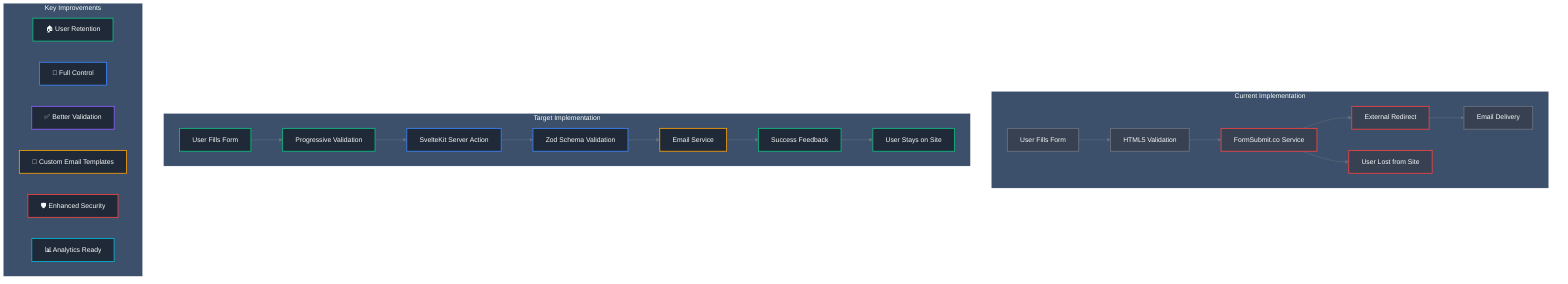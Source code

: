 %%{init: {'theme':'dark', 'themeVariables': { 'primaryColor': '#1f2937', 'primaryTextColor': '#f9fafb', 'primaryBorderColor': '#374151', 'lineColor': '#6b7280', 'secondaryColor': '#374151', 'tertiaryColor': '#111827', 'background': '#111827', 'mainBkg': '#1f2937', 'secondBkg': '#374151'}}}%%
graph TB
    subgraph "Current Implementation"
        A1[User Fills Form]
        A2[HTML5 Validation]
        A3[FormSubmit.co Service]
        A4[External Redirect]
        A5[Email Delivery]
        A6[User Lost from Site]
        
        A1 --> A2
        A2 --> A3
        A3 --> A4
        A4 --> A5
        A3 --> A6
        
        style A1 fill:#374151,stroke:#6b7280,stroke-width:2px,color:#f9fafb
        style A2 fill:#374151,stroke:#6b7280,stroke-width:2px,color:#f9fafb
        style A3 fill:#374151,stroke:#ef4444,stroke-width:2px,color:#f9fafb
        style A4 fill:#374151,stroke:#ef4444,stroke-width:2px,color:#f9fafb
        style A5 fill:#374151,stroke:#6b7280,stroke-width:2px,color:#f9fafb
        style A6 fill:#374151,stroke:#ef4444,stroke-width:2px,color:#f9fafb
    end
    
    subgraph "Target Implementation"
        B1[User Fills Form]
        B2[Progressive Validation]
        B3[SvelteKit Server Action]
        B4[Zod Schema Validation]
        B5[Email Service]
        B6[Success Feedback]
        B7[User Stays on Site]
        
        B1 --> B2
        B2 --> B3
        B3 --> B4
        B4 --> B5
        B5 --> B6
        B6 --> B7
        
        style B1 fill:#1f2937,stroke:#10b981,stroke-width:2px,color:#f9fafb
        style B2 fill:#1f2937,stroke:#10b981,stroke-width:2px,color:#f9fafb
        style B3 fill:#1f2937,stroke:#3b82f6,stroke-width:2px,color:#f9fafb
        style B4 fill:#1f2937,stroke:#3b82f6,stroke-width:2px,color:#f9fafb
        style B5 fill:#1f2937,stroke:#f59e0b,stroke-width:2px,color:#f9fafb
        style B6 fill:#1f2937,stroke:#10b981,stroke-width:2px,color:#f9fafb
        style B7 fill:#1f2937,stroke:#10b981,stroke-width:2px,color:#f9fafb
    end
    
    subgraph "Key Improvements"
        C1[🏠 User Retention]
        C2[🔧 Full Control]
        C3[✅ Better Validation]
        C4[📧 Custom Email Templates]
        C5[🛡️ Enhanced Security]
        C6[📊 Analytics Ready]
        
        style C1 fill:#1f2937,stroke:#10b981,stroke-width:2px,color:#f9fafb
        style C2 fill:#1f2937,stroke:#3b82f6,stroke-width:2px,color:#f9fafb
        style C3 fill:#1f2937,stroke:#8b5cf6,stroke-width:2px,color:#f9fafb
        style C4 fill:#1f2937,stroke:#f59e0b,stroke-width:2px,color:#f9fafb
        style C5 fill:#1f2937,stroke:#ef4444,stroke-width:2px,color:#f9fafb
        style C6 fill:#1f2937,stroke:#06b6d4,stroke-width:2px,color:#f9fafb
    end
